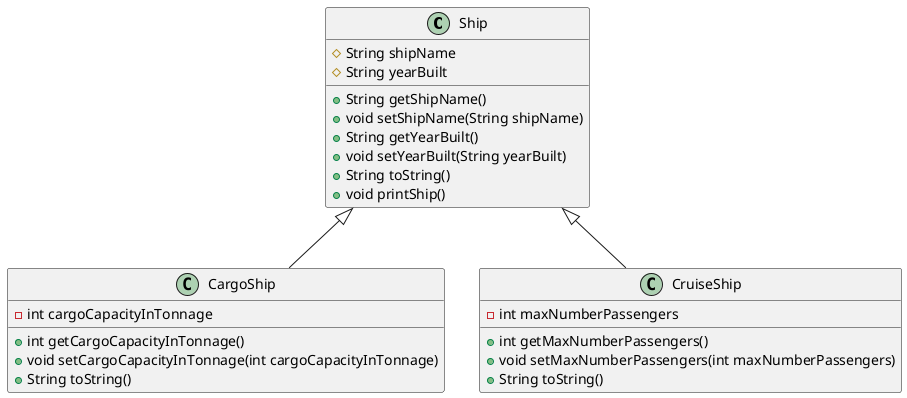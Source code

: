 @startuml
class Ship {
    # String shipName
    # String yearBuilt

    + String getShipName()
    + void setShipName(String shipName)
    + String getYearBuilt()
    + void setYearBuilt(String yearBuilt)
    + String toString()
    + void printShip()
}

class CargoShip {
    - int cargoCapacityInTonnage

    + int getCargoCapacityInTonnage()
    + void setCargoCapacityInTonnage(int cargoCapacityInTonnage)
    + String toString()
}

class CruiseShip {
    - int maxNumberPassengers

    + int getMaxNumberPassengers()
    + void setMaxNumberPassengers(int maxNumberPassengers)
    + String toString()
}

Ship <|-- CargoShip
Ship <|-- CruiseShip
@enduml
